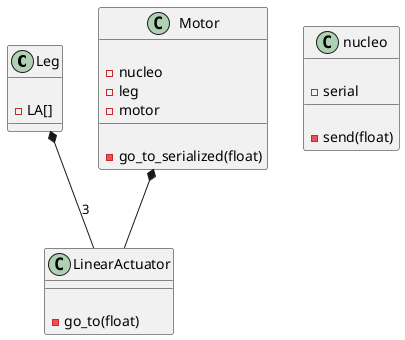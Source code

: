@startuml classdiag

class Leg {
    {field}
    -LA[]
}

class nucleo {
    {field}
    -serial
    {method}
    -send(float)
}

class LinearActuator {
    {method}
    -go_to(float)
    {field}
}

class Motor {
    {field}
    -nucleo
    -leg
    -motor
    {method}
    -go_to_serialized(float)
}

Leg *-- LinearActuator: 3
Motor *-- LinearActuator 

@enduml